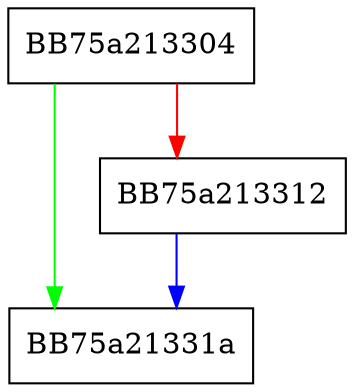 digraph HrGetLastError {
  node [shape="box"];
  graph [splines=ortho];
  BB75a213304 -> BB75a21331a [color="green"];
  BB75a213304 -> BB75a213312 [color="red"];
  BB75a213312 -> BB75a21331a [color="blue"];
}